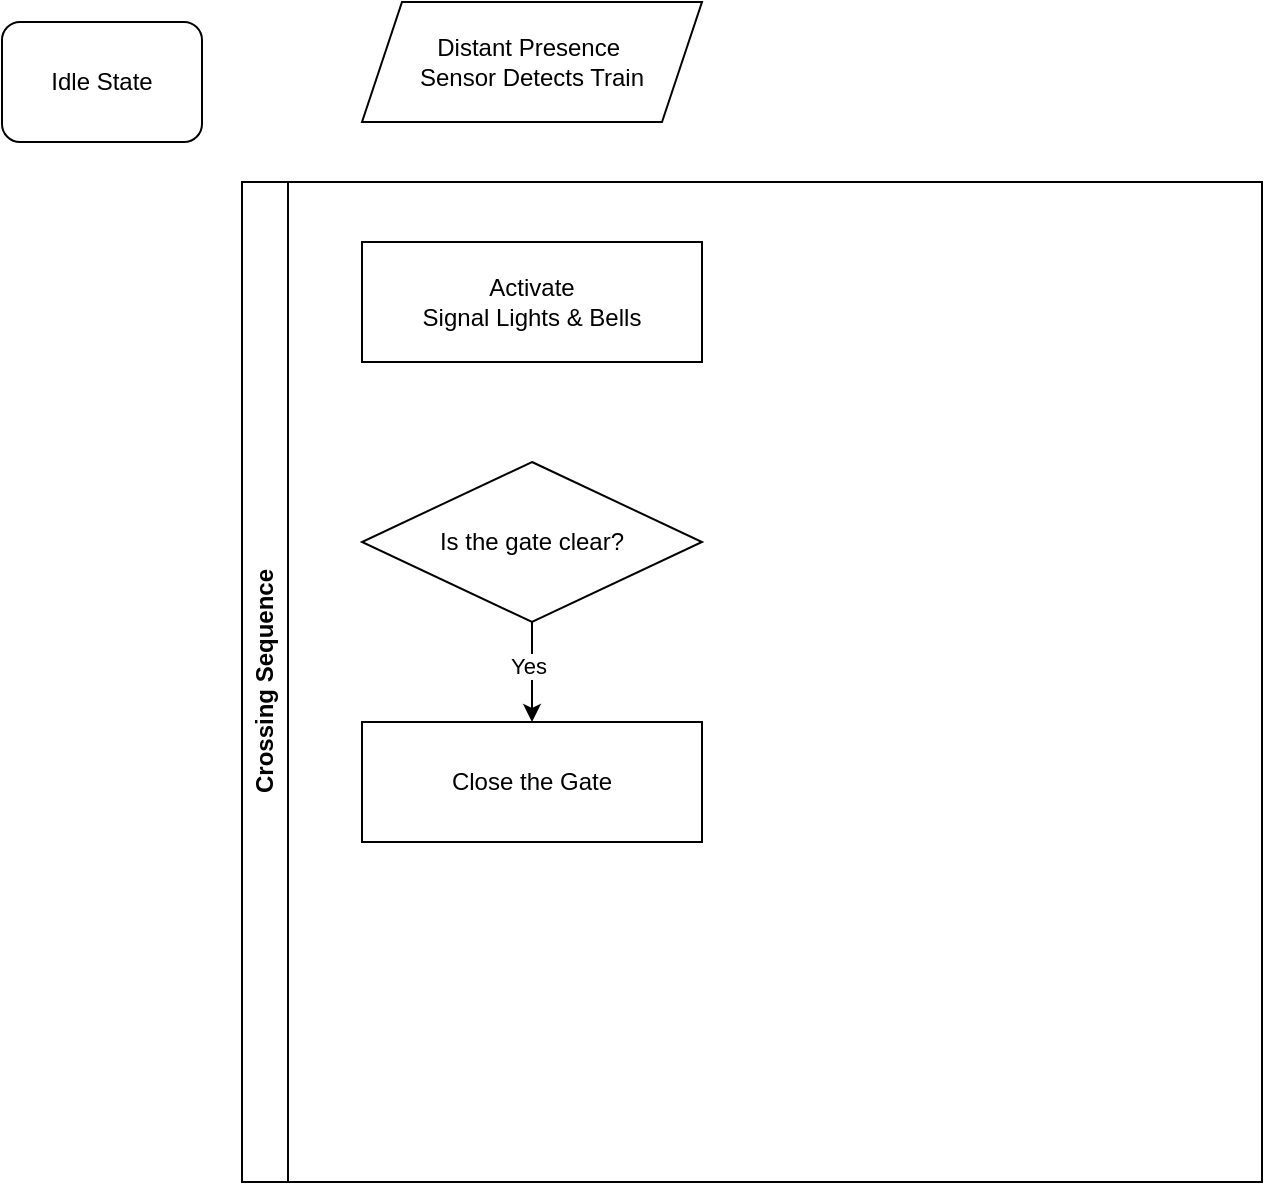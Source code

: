 <mxfile version="28.1.0">
  <diagram name="Page-1" id="V3SQrgDfa6FOhhbybvv8">
    <mxGraphModel dx="1024" dy="975" grid="1" gridSize="10" guides="1" tooltips="1" connect="1" arrows="1" fold="1" page="1" pageScale="1" pageWidth="827" pageHeight="1169" math="0" shadow="0">
      <root>
        <mxCell id="0" />
        <mxCell id="1" parent="0" />
        <mxCell id="7c913Dtbr6UqcMSA-ORR-1" value="&lt;div&gt;Idle State&lt;/div&gt;" style="rounded=1;whiteSpace=wrap;html=1;" parent="1" vertex="1">
          <mxGeometry x="40" y="40" width="100" height="60" as="geometry" />
        </mxCell>
        <mxCell id="7c913Dtbr6UqcMSA-ORR-2" value="Distant Presence&amp;nbsp;&lt;br&gt;Sensor Detects Train" style="shape=parallelogram;perimeter=parallelogramPerimeter;whiteSpace=wrap;html=1;fixedSize=1;" parent="1" vertex="1">
          <mxGeometry x="220" y="30" width="170" height="60" as="geometry" />
        </mxCell>
        <mxCell id="7c913Dtbr6UqcMSA-ORR-3" value="Crossing Sequence" style="swimlane;horizontal=0;whiteSpace=wrap;html=1;" parent="1" vertex="1">
          <mxGeometry x="160" y="120" width="510" height="500" as="geometry" />
        </mxCell>
        <mxCell id="7c913Dtbr6UqcMSA-ORR-4" value="&lt;div&gt;Activate&lt;/div&gt;&lt;div&gt;Signal Lights &amp;amp; Bells&lt;/div&gt;" style="rounded=0;whiteSpace=wrap;html=1;" parent="7c913Dtbr6UqcMSA-ORR-3" vertex="1">
          <mxGeometry x="60" y="30" width="170" height="60" as="geometry" />
        </mxCell>
        <mxCell id="7c913Dtbr6UqcMSA-ORR-5" value="Is the gate clear?" style="rhombus;whiteSpace=wrap;html=1;" parent="7c913Dtbr6UqcMSA-ORR-3" vertex="1">
          <mxGeometry x="60" y="140" width="170" height="80" as="geometry" />
        </mxCell>
        <mxCell id="7c913Dtbr6UqcMSA-ORR-7" value="Close the Gate" style="rounded=0;whiteSpace=wrap;html=1;" parent="7c913Dtbr6UqcMSA-ORR-3" vertex="1">
          <mxGeometry x="60" y="270" width="170" height="60" as="geometry" />
        </mxCell>
        <mxCell id="U5sWfOwQiCpjHV7h3HyH-1" value="" style="endArrow=classic;html=1;rounded=0;exitX=0.5;exitY=1;exitDx=0;exitDy=0;entryX=0.5;entryY=0;entryDx=0;entryDy=0;" edge="1" parent="7c913Dtbr6UqcMSA-ORR-3" source="7c913Dtbr6UqcMSA-ORR-5" target="7c913Dtbr6UqcMSA-ORR-7">
          <mxGeometry width="50" height="50" relative="1" as="geometry">
            <mxPoint x="240" y="200" as="sourcePoint" />
            <mxPoint x="290" y="150" as="targetPoint" />
          </mxGeometry>
        </mxCell>
        <mxCell id="U5sWfOwQiCpjHV7h3HyH-2" value="&lt;div&gt;Yes&lt;/div&gt;" style="edgeLabel;html=1;align=center;verticalAlign=middle;resizable=0;points=[];" vertex="1" connectable="0" parent="U5sWfOwQiCpjHV7h3HyH-1">
          <mxGeometry x="-0.133" y="-2" relative="1" as="geometry">
            <mxPoint as="offset" />
          </mxGeometry>
        </mxCell>
      </root>
    </mxGraphModel>
  </diagram>
</mxfile>
